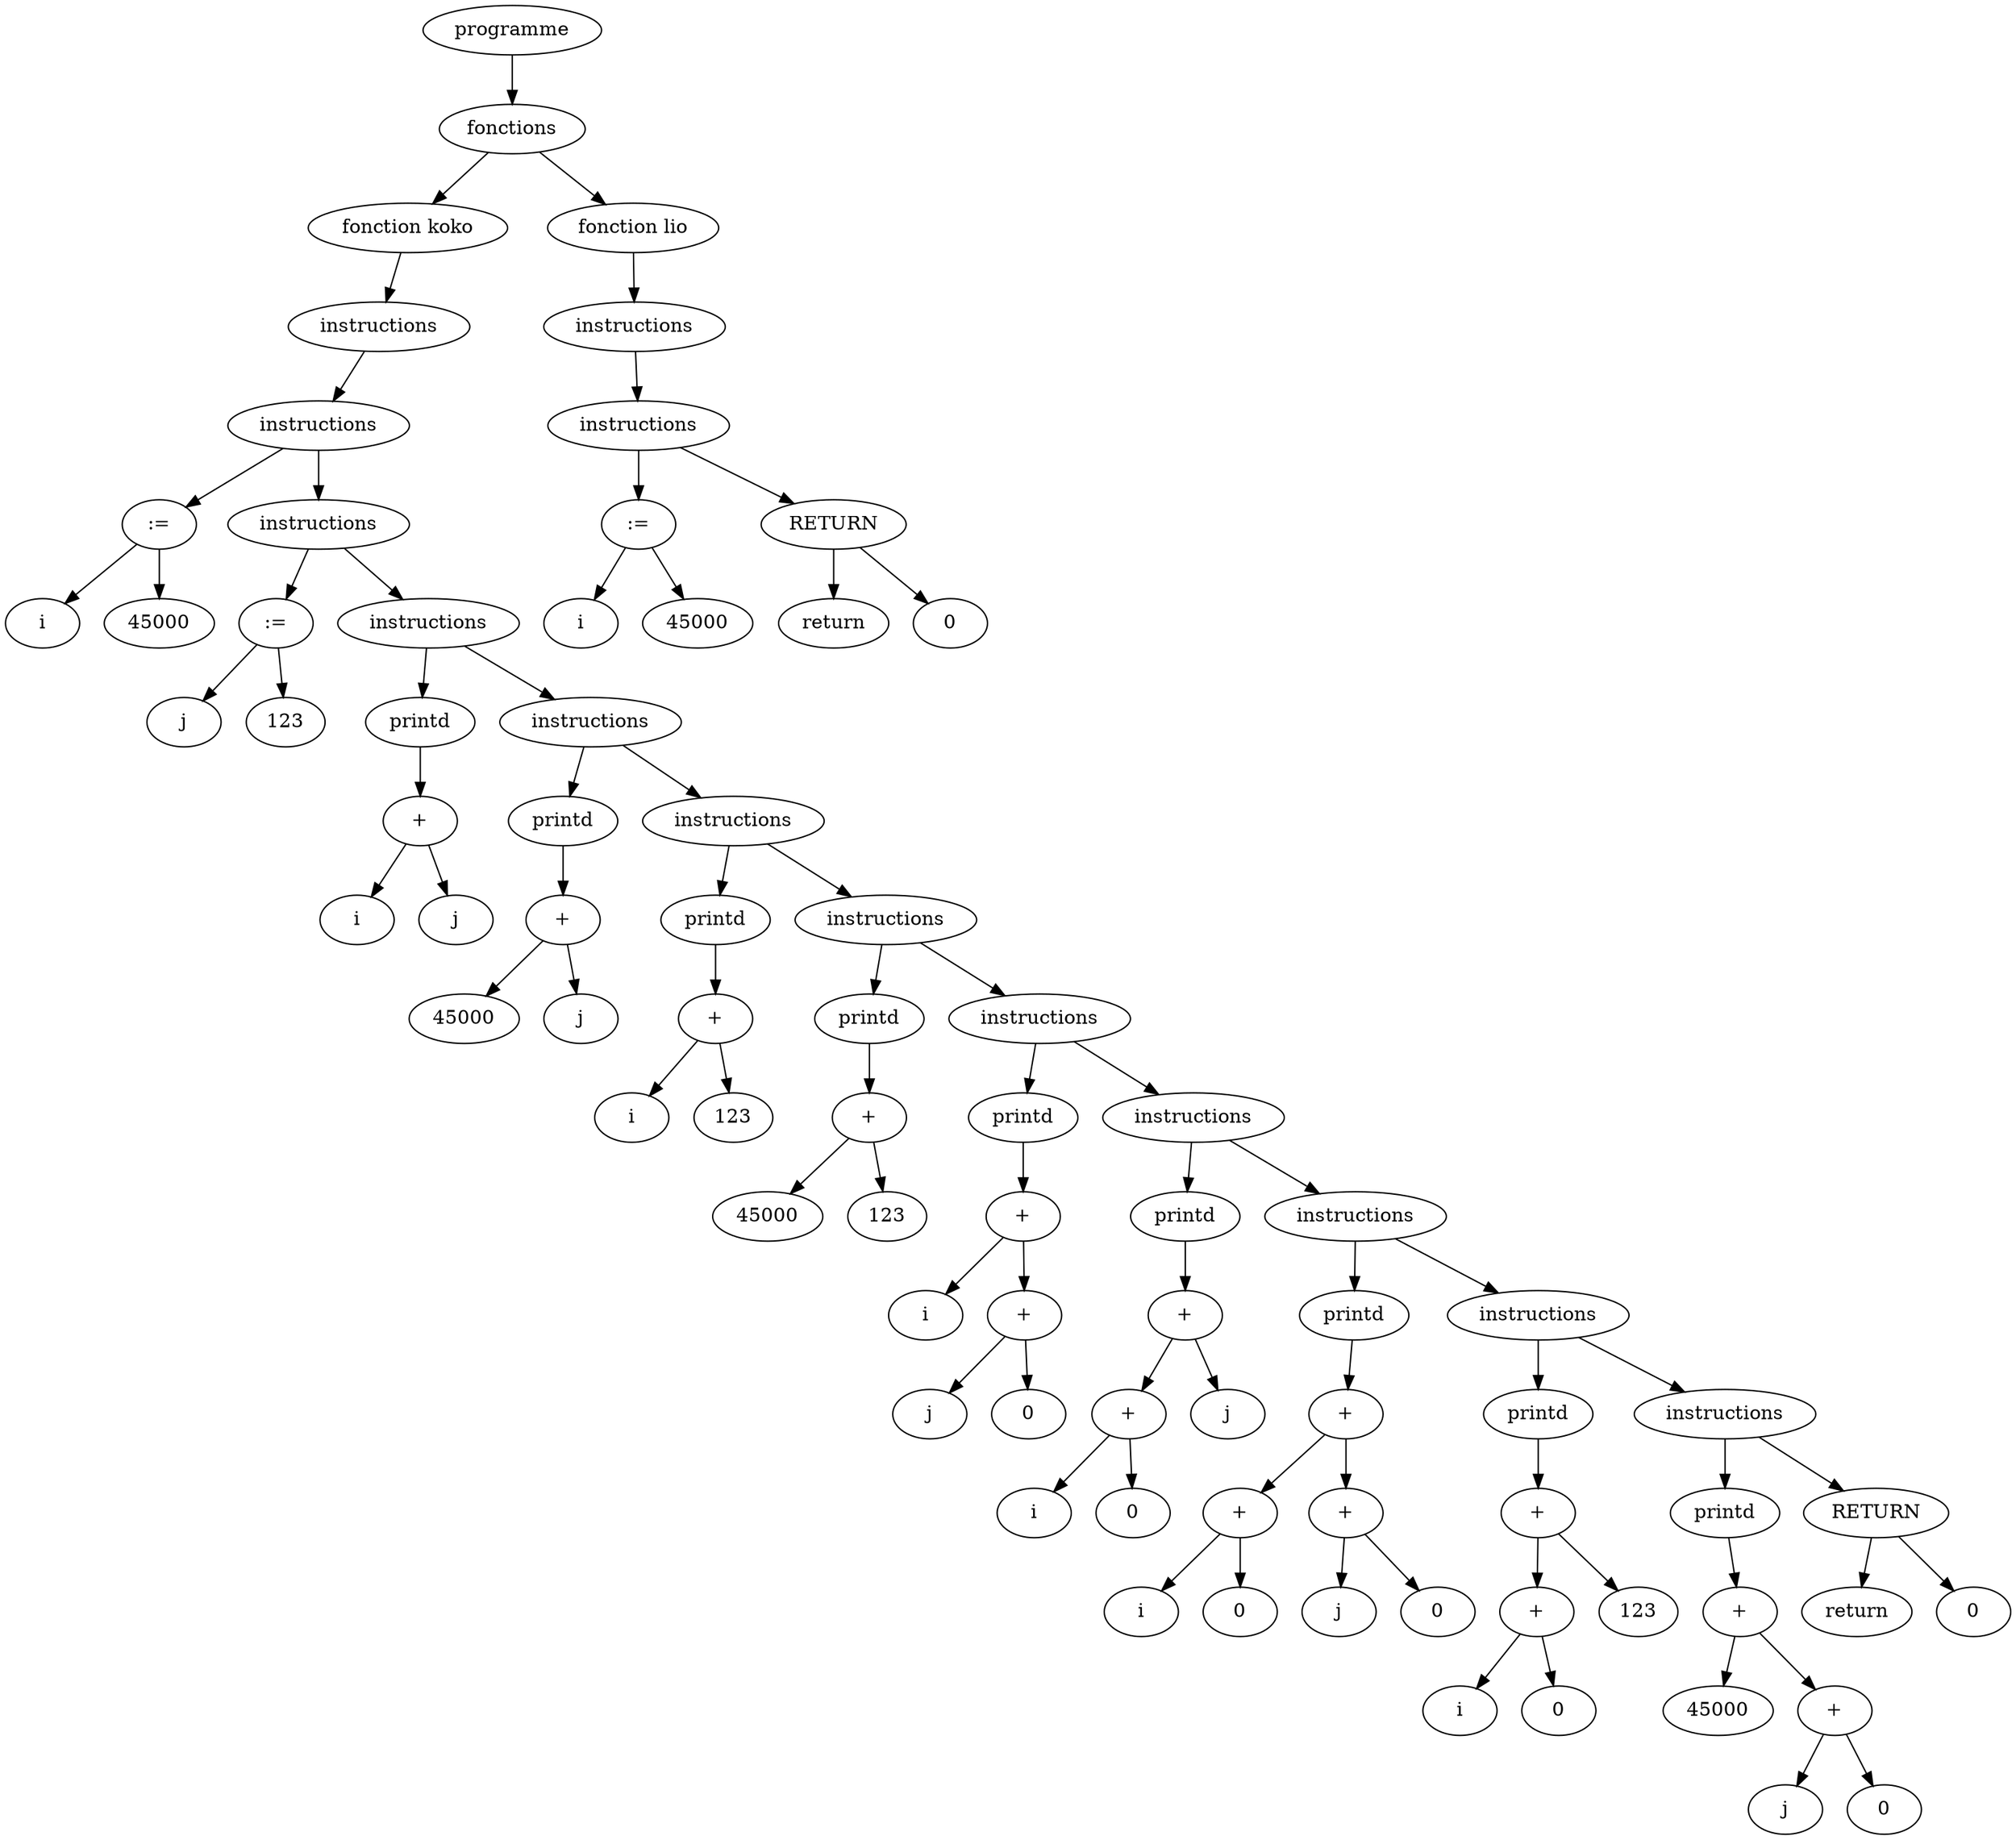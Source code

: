 digraph mon_programme {

node1 [label="programme" shape=ellipse ];
node2 [label="fonctions" shape=ellipse ];
node3 [label="fonction koko" shape=ellipse ];
node4 [label="instructions" shape=ellipse ];
node5 [label="instructions" shape=ellipse ];
node6 [label=":=" shape=ellipse ];
node7 [label="i" shape=ellipse ];
node8 [label="45000" shape=ellipse ];
node9 [label="instructions" shape=ellipse ];
node10 [label=":=" shape=ellipse ];
node11 [label="j" shape=ellipse ];
node12 [label="123" shape=ellipse ];
node13 [label="instructions" shape=ellipse ];
node14 [label="printd" shape=ellipse ];
node15 [label="+" shape=ellipse ];
node16 [label="i" shape=ellipse ];
node17 [label="j" shape=ellipse ];
node18 [label="instructions" shape=ellipse ];
node19 [label="printd" shape=ellipse ];
node20 [label="+" shape=ellipse ];
node21 [label="45000" shape=ellipse ];
node22 [label="j" shape=ellipse ];
node23 [label="instructions" shape=ellipse ];
node24 [label="printd" shape=ellipse ];
node25 [label="+" shape=ellipse ];
node26 [label="i" shape=ellipse ];
node27 [label="123" shape=ellipse ];
node28 [label="instructions" shape=ellipse ];
node29 [label="printd" shape=ellipse ];
node30 [label="+" shape=ellipse ];
node31 [label="45000" shape=ellipse ];
node32 [label="123" shape=ellipse ];
node33 [label="instructions" shape=ellipse ];
node34 [label="printd" shape=ellipse ];
node35 [label="+" shape=ellipse ];
node36 [label="i" shape=ellipse ];
node37 [label="+" shape=ellipse ];
node38 [label="j" shape=ellipse ];
node39 [label="0" shape=ellipse ];
node40 [label="instructions" shape=ellipse ];
node41 [label="printd" shape=ellipse ];
node42 [label="+" shape=ellipse ];
node43 [label="+" shape=ellipse ];
node44 [label="i" shape=ellipse ];
node45 [label="0" shape=ellipse ];
node46 [label="j" shape=ellipse ];
node47 [label="instructions" shape=ellipse ];
node48 [label="printd" shape=ellipse ];
node49 [label="+" shape=ellipse ];
node50 [label="+" shape=ellipse ];
node51 [label="i" shape=ellipse ];
node52 [label="0" shape=ellipse ];
node53 [label="+" shape=ellipse ];
node54 [label="j" shape=ellipse ];
node55 [label="0" shape=ellipse ];
node56 [label="instructions" shape=ellipse ];
node57 [label="printd" shape=ellipse ];
node58 [label="+" shape=ellipse ];
node59 [label="+" shape=ellipse ];
node60 [label="i" shape=ellipse ];
node61 [label="0" shape=ellipse ];
node62 [label="123" shape=ellipse ];
node63 [label="instructions" shape=ellipse ];
node64 [label="printd" shape=ellipse ];
node65 [label="+" shape=ellipse ];
node66 [label="45000" shape=ellipse ];
node67 [label="+" shape=ellipse ];
node68 [label="j" shape=ellipse ];
node69 [label="0" shape=ellipse ];
node70 [label="RETURN" shape=ellipse ];
node71 [label="return" shape=ellipse ];
node72 [label="0" shape=ellipse ];
node73 [label="fonction lio" shape=ellipse ];
node74 [label="instructions" shape=ellipse ];
node75 [label="instructions" shape=ellipse ];
node76 [label=":=" shape=ellipse ];
node77 [label="i" shape=ellipse ];
node78 [label="45000" shape=ellipse ];
node79 [label="RETURN" shape=ellipse ];
node80 [label="return" shape=ellipse ];
node81 [label="0" shape=ellipse ];
node6->node7;
node6->node8;
node10->node11;
node10->node12;
node15->node16;
node15->node17;
node14->node15;
node20->node21;
node20->node22;
node19->node20;
node25->node26;
node25->node27;
node24->node25;
node30->node31;
node30->node32;
node29->node30;
node37->node38;
node37->node39;
node35->node36;
node35->node37;
node34->node35;
node43->node44;
node43->node45;
node42->node43;
node42->node46;
node41->node42;
node50->node51;
node50->node52;
node53->node54;
node53->node55;
node49->node50;
node49->node53;
node48->node49;
node59->node60;
node59->node61;
node58->node59;
node58->node62;
node57->node58;
node67->node68;
node67->node69;
node65->node66;
node65->node67;
node64->node65;
node70->node71;
node70->node72;
node63->node64;
node63->node70;
node56->node57;
node56->node63;
node47->node48;
node47->node56;
node40->node41;
node40->node47;
node33->node34;
node33->node40;
node28->node29;
node28->node33;
node23->node24;
node23->node28;
node18->node19;
node18->node23;
node13->node14;
node13->node18;
node9->node10;
node9->node13;
node5->node6;
node5->node9;
node4->node5;
node3->node4;
node76->node77;
node76->node78;
node79->node80;
node79->node81;
node75->node76;
node75->node79;
node74->node75;
node73->node74;
node2->node3;
node2->node73;
node1->node2;
}